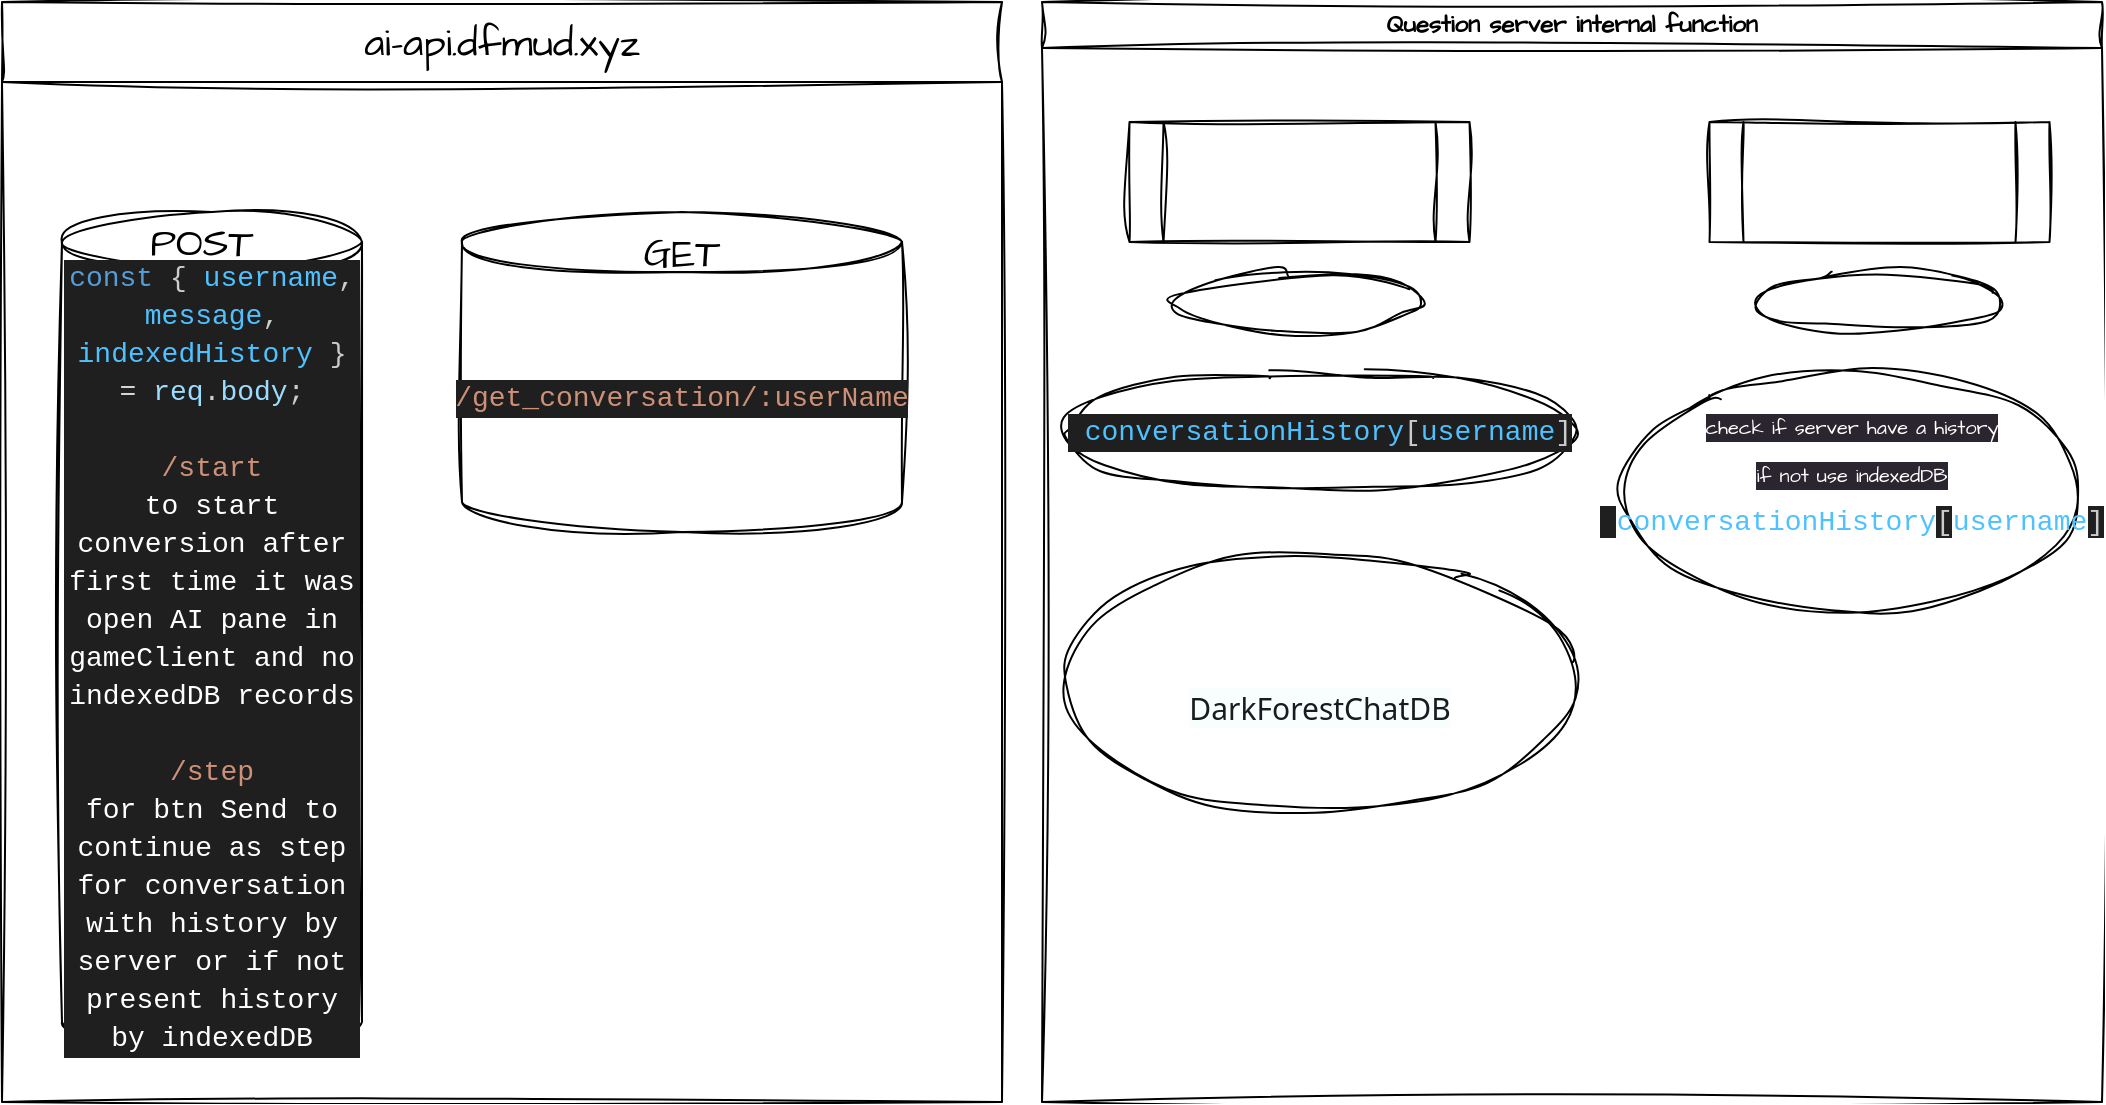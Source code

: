 <mxfile>
    <diagram id="I_Nh945jFZqHrDU1lVzi" name="Overview">
        <mxGraphModel dx="1266" dy="622" grid="1" gridSize="10" guides="1" tooltips="1" connect="1" arrows="1" fold="1" page="1" pageScale="1" pageWidth="1100" pageHeight="850" math="0" shadow="0">
            <root>
                <mxCell id="0"/>
                <mxCell id="1" parent="0"/>
                <mxCell id="14" value="" style="group" parent="1" vertex="1" connectable="0">
                    <mxGeometry x="50" y="395" width="150" height="420" as="geometry"/>
                </mxCell>
                <mxCell id="12" value="&lt;div style=&quot;background-color: rgb(31, 31, 31); font-family: Consolas, &amp;quot;Courier New&amp;quot;, monospace; font-size: 14px; line-height: 19px;&quot;&gt;&lt;div style=&quot;color: rgb(204, 204, 204); line-height: 19px;&quot;&gt;&lt;span style=&quot;color: #569cd6;&quot;&gt;const&lt;/span&gt; { &lt;span style=&quot;color: #4fc1ff;&quot;&gt;username&lt;/span&gt;, &lt;span style=&quot;color: #4fc1ff;&quot;&gt;message&lt;/span&gt;,&lt;/div&gt;&lt;div style=&quot;color: rgb(204, 204, 204); line-height: 19px;&quot;&gt;&lt;span style=&quot;color: rgb(79, 193, 255);&quot;&gt;indexedHistory&amp;nbsp;&lt;/span&gt;} &lt;span style=&quot;color: rgb(212, 212, 212);&quot;&gt;=&lt;/span&gt; &lt;span style=&quot;color: rgb(156, 220, 254);&quot;&gt;req&lt;/span&gt;.&lt;span style=&quot;color: rgb(156, 220, 254);&quot;&gt;body&lt;/span&gt;;&lt;/div&gt;&lt;font color=&quot;#ce9178&quot;&gt;&lt;br&gt;/start&lt;/font&gt;&lt;br&gt;&lt;font color=&quot;#ffffff&quot;&gt;to start conversion after first time it was open AI pane in gameClient and no indexedDB records&lt;/font&gt;&lt;/div&gt;&lt;div style=&quot;background-color: rgb(31, 31, 31); font-family: Consolas, &amp;quot;Courier New&amp;quot;, monospace; font-size: 14px; line-height: 19px;&quot;&gt;&lt;font color=&quot;#ffffff&quot;&gt;&lt;br&gt;&lt;/font&gt;&lt;/div&gt;&lt;div style=&quot;background-color: rgb(31, 31, 31); font-family: Consolas, &amp;quot;Courier New&amp;quot;, monospace; font-size: 14px; line-height: 19px;&quot;&gt;&lt;div style=&quot;line-height: 19px;&quot;&gt;&lt;font color=&quot;#ce9178&quot;&gt;/step&lt;/font&gt;&lt;br&gt;&lt;font color=&quot;#ffffff&quot;&gt;for btn Send to continue as step for conversation with history by server or if not present history by indexedDB&lt;/font&gt;&lt;/div&gt;&lt;/div&gt;" style="shape=cylinder3;whiteSpace=wrap;html=1;boundedLbl=1;backgroundOutline=1;size=15;sketch=1;hachureGap=4;jiggle=2;curveFitting=1;fontFamily=Architects Daughter;fontSource=https%3A%2F%2Ffonts.googleapis.com%2Fcss%3Ffamily%3DArchitects%2BDaughter;fontSize=20;" parent="14" vertex="1">
                    <mxGeometry width="150" height="420" as="geometry"/>
                </mxCell>
                <mxCell id="13" value="POST" style="text;html=1;strokeColor=none;fillColor=none;align=center;verticalAlign=middle;whiteSpace=wrap;rounded=0;sketch=1;hachureGap=4;jiggle=2;curveFitting=1;fontFamily=Architects Daughter;fontSource=https%3A%2F%2Ffonts.googleapis.com%2Fcss%3Ffamily%3DArchitects%2BDaughter;fontSize=20;" parent="14" vertex="1">
                    <mxGeometry x="40" width="60" height="30" as="geometry"/>
                </mxCell>
                <mxCell id="31" value="&lt;span style=&quot;font-size: 20px; font-weight: 400;&quot;&gt;ai-api.dfmud.xyz&lt;/span&gt;" style="swimlane;whiteSpace=wrap;html=1;sketch=1;hachureGap=4;jiggle=2;curveFitting=1;fontFamily=Architects Daughter;fontSource=https%3A%2F%2Ffonts.googleapis.com%2Fcss%3Ffamily%3DArchitects%2BDaughter;fontSize=12;startSize=40;" parent="1" vertex="1">
                    <mxGeometry x="20" y="290" width="500" height="550" as="geometry"/>
                </mxCell>
                <mxCell id="16" value="" style="group" parent="31" vertex="1" connectable="0">
                    <mxGeometry x="230" y="105" width="220" height="160" as="geometry"/>
                </mxCell>
                <mxCell id="32" value="" style="group" parent="16" vertex="1" connectable="0">
                    <mxGeometry width="220" height="160" as="geometry"/>
                </mxCell>
                <mxCell id="17" value="&lt;div style=&quot;color: rgb(204, 204, 204); background-color: rgb(31, 31, 31); font-family: Consolas, &amp;quot;Courier New&amp;quot;, monospace; font-size: 14px; line-height: 19px;&quot;&gt;&lt;span style=&quot;color: #ce9178;&quot;&gt;/get_conversation/:userName&lt;/span&gt;&lt;/div&gt;" style="shape=cylinder3;whiteSpace=wrap;html=1;boundedLbl=1;backgroundOutline=1;size=15;sketch=1;hachureGap=4;jiggle=2;curveFitting=1;fontFamily=Architects Daughter;fontSource=https%3A%2F%2Ffonts.googleapis.com%2Fcss%3Ffamily%3DArchitects%2BDaughter;fontSize=20;" parent="32" vertex="1">
                    <mxGeometry width="220" height="160" as="geometry"/>
                </mxCell>
                <mxCell id="18" value="GET" style="text;html=1;strokeColor=none;fillColor=none;align=center;verticalAlign=middle;whiteSpace=wrap;rounded=0;sketch=1;hachureGap=4;jiggle=2;curveFitting=1;fontFamily=Architects Daughter;fontSource=https%3A%2F%2Ffonts.googleapis.com%2Fcss%3Ffamily%3DArchitects%2BDaughter;fontSize=20;" parent="32" vertex="1">
                    <mxGeometry x="62.857" y="10" width="94.286" height="20" as="geometry"/>
                </mxCell>
                <mxCell id="34" value="Question server internal function" style="swimlane;whiteSpace=wrap;html=1;sketch=1;hachureGap=4;jiggle=2;curveFitting=1;fontFamily=Architects Daughter;fontSource=https%3A%2F%2Ffonts.googleapis.com%2Fcss%3Ffamily%3DArchitects%2BDaughter;fontSize=12;" parent="1" vertex="1">
                    <mxGeometry x="540" y="290" width="530" height="550" as="geometry"/>
                </mxCell>
                <mxCell id="28" value="&lt;span style=&quot;color: rgb(255, 255, 255);&quot;&gt;&lt;font style=&quot;font-size: 12px;&quot;&gt;Send btn&lt;/font&gt;&lt;/span&gt;" style="shape=process;whiteSpace=wrap;html=1;backgroundOutline=1;sketch=1;hachureGap=4;jiggle=2;curveFitting=1;fontFamily=Architects Daughter;fontSource=https%3A%2F%2Ffonts.googleapis.com%2Fcss%3Ffamily%3DArchitects%2BDaughter;fontSize=12;" parent="34" vertex="1">
                    <mxGeometry x="333.75" y="60" width="170" height="60" as="geometry"/>
                </mxCell>
                <mxCell id="29" value="&lt;font style=&quot;font-size: 12px;&quot;&gt;/step&lt;/font&gt;" style="ellipse;whiteSpace=wrap;html=1;sketch=1;hachureGap=4;jiggle=2;curveFitting=1;fontFamily=Architects Daughter;fontSource=https%3A%2F%2Ffonts.googleapis.com%2Fcss%3Ffamily%3DArchitects%2BDaughter;fontSize=20;fontColor=#FFFFFF;" parent="34" vertex="1">
                    <mxGeometry x="356.25" y="135" width="125" height="30" as="geometry"/>
                </mxCell>
                <mxCell id="30" value="&lt;span style=&quot;font-size: 10px; background-color: rgb(42, 37, 47);&quot;&gt;check if server have a history &lt;br&gt;if not use indexedDB&lt;br&gt;&lt;/span&gt;&lt;span style=&quot;background-color: rgb(31, 31, 31); color: rgb(204, 204, 204); font-family: Consolas, &amp;quot;Courier New&amp;quot;, monospace; font-size: 14px;&quot;&gt;&amp;nbsp;&lt;/span&gt;&lt;span style=&quot;font-family: Consolas, &amp;quot;Courier New&amp;quot;, monospace; font-size: 14px; color: rgb(79, 193, 255);&quot;&gt;conversationHistory&lt;/span&gt;&lt;span style=&quot;background-color: rgb(31, 31, 31); color: rgb(204, 204, 204); font-family: Consolas, &amp;quot;Courier New&amp;quot;, monospace; font-size: 14px;&quot;&gt;[&lt;/span&gt;&lt;span style=&quot;font-family: Consolas, &amp;quot;Courier New&amp;quot;, monospace; font-size: 14px; color: rgb(79, 193, 255);&quot;&gt;username&lt;/span&gt;&lt;span style=&quot;background-color: rgb(31, 31, 31); color: rgb(204, 204, 204); font-family: Consolas, &amp;quot;Courier New&amp;quot;, monospace; font-size: 14px;&quot;&gt;]&lt;/span&gt;&lt;br&gt;&lt;font style=&quot;font-size: 10px;&quot;&gt;&lt;br&gt;&lt;/font&gt;" style="ellipse;whiteSpace=wrap;html=1;sketch=1;hachureGap=4;jiggle=2;curveFitting=1;fontFamily=Architects Daughter;fontSource=https%3A%2F%2Ffonts.googleapis.com%2Fcss%3Ffamily%3DArchitects%2BDaughter;fontSize=20;fontColor=#FFFFFF;" parent="34" vertex="1">
                    <mxGeometry x="290" y="185" width="230" height="120" as="geometry"/>
                </mxCell>
                <mxCell id="20" value="&lt;font style=&quot;font-size: 12px;&quot;&gt;/start&lt;/font&gt;" style="ellipse;whiteSpace=wrap;html=1;sketch=1;hachureGap=4;jiggle=2;curveFitting=1;fontFamily=Architects Daughter;fontSource=https%3A%2F%2Ffonts.googleapis.com%2Fcss%3Ffamily%3DArchitects%2BDaughter;fontSize=20;fontColor=#FFFFFF;" parent="34" vertex="1">
                    <mxGeometry x="66.25" y="135" width="125" height="30" as="geometry"/>
                </mxCell>
                <mxCell id="27" value="&lt;span style=&quot;color: rgb(255, 255, 255);&quot;&gt;First time client open&lt;/span&gt;" style="shape=process;whiteSpace=wrap;html=1;backgroundOutline=1;sketch=1;hachureGap=4;jiggle=2;curveFitting=1;fontFamily=Architects Daughter;fontSource=https%3A%2F%2Ffonts.googleapis.com%2Fcss%3Ffamily%3DArchitects%2BDaughter;fontSize=12;" parent="34" vertex="1">
                    <mxGeometry x="43.75" y="60" width="170" height="60" as="geometry"/>
                </mxCell>
                <mxCell id="26" value="&lt;font style=&quot;font-size: 10px;&quot;&gt;create server history:&lt;br&gt;&lt;div style=&quot;color: rgb(204, 204, 204); background-color: rgb(31, 31, 31); font-family: Consolas, &amp;quot;Courier New&amp;quot;, monospace; font-size: 14px; line-height: 19px;&quot;&gt;&amp;nbsp;&lt;span style=&quot;color: #4fc1ff;&quot;&gt;conversationHistory&lt;/span&gt;[&lt;span style=&quot;color: #4fc1ff;&quot;&gt;username&lt;/span&gt;]&lt;/div&gt;&lt;br&gt;&lt;/font&gt;" style="ellipse;whiteSpace=wrap;html=1;sketch=1;hachureGap=4;jiggle=2;curveFitting=1;fontFamily=Architects Daughter;fontSource=https%3A%2F%2Ffonts.googleapis.com%2Fcss%3Ffamily%3DArchitects%2BDaughter;fontSize=20;fontColor=#FFFFFF;" parent="34" vertex="1">
                    <mxGeometry x="10" y="185" width="257.5" height="60" as="geometry"/>
                </mxCell>
                <mxCell id="21" value="&lt;font style=&quot;font-size: 10px;&quot;&gt;create IndexeDB history on client side:&lt;br&gt;Q + A history&lt;br&gt;&lt;span style=&quot;color: rgb(23, 29, 30); font-family: system-ui, sans-serif; font-size: 15px; text-align: start; background-color: rgb(248, 253, 254);&quot;&gt;DarkForestChatDB&lt;/span&gt;&lt;br&gt;&lt;br&gt;&lt;/font&gt;" style="ellipse;whiteSpace=wrap;html=1;sketch=1;hachureGap=4;jiggle=2;curveFitting=1;fontFamily=Architects Daughter;fontSource=https%3A%2F%2Ffonts.googleapis.com%2Fcss%3Ffamily%3DArchitects%2BDaughter;fontSize=20;fontColor=#FFFFFF;" parent="34" vertex="1">
                    <mxGeometry x="10" y="275" width="257.5" height="130" as="geometry"/>
                </mxCell>
            </root>
        </mxGraphModel>
    </diagram>
    <diagram id="QB_IUegbNMJRvbF7fwN2" name="Character">
        <mxGraphModel dx="1284" dy="889" grid="1" gridSize="10" guides="1" tooltips="1" connect="1" arrows="1" fold="1" page="1" pageScale="1" pageWidth="1100" pageHeight="850" math="0" shadow="0">
            <root>
                <mxCell id="0"/>
                <mxCell id="1" parent="0"/>
                <mxCell id="EvUNVlSniFu8_-1CGse0-1" value="&lt;font style=&quot;font-size: 20px;&quot;&gt;Character design &amp;amp; Question without bad words&lt;/font&gt;" style="swimlane;whiteSpace=wrap;html=1;sketch=1;hachureGap=4;jiggle=2;curveFitting=1;fontFamily=Architects Daughter;fontSource=https%3A%2F%2Ffonts.googleapis.com%2Fcss%3Ffamily%3DArchitects%2BDaughter;fontSize=12;startSize=60;" parent="1" vertex="1">
                    <mxGeometry x="20" y="50" width="540" height="760" as="geometry"/>
                </mxCell>
                <mxCell id="EvUNVlSniFu8_-1CGse0-2" value="aiBotCharacter.ts" style="shape=process;whiteSpace=wrap;html=1;backgroundOutline=1;sketch=1;hachureGap=4;jiggle=2;curveFitting=1;fontFamily=Architects Daughter;fontSource=https%3A%2F%2Ffonts.googleapis.com%2Fcss%3Ffamily%3DArchitects%2BDaughter;fontSize=20;" parent="EvUNVlSniFu8_-1CGse0-1" vertex="1">
                    <mxGeometry x="170" y="210" width="230" height="60" as="geometry"/>
                </mxCell>
                <mxCell id="EvUNVlSniFu8_-1CGse0-3" value="Main prompt :" style="text;html=1;strokeColor=none;fillColor=none;align=center;verticalAlign=middle;whiteSpace=wrap;rounded=0;sketch=1;hachureGap=4;jiggle=2;curveFitting=1;fontFamily=Architects Daughter;fontSource=https%3A%2F%2Ffonts.googleapis.com%2Fcss%3Ffamily%3DArchitects%2BDaughter;fontSize=20;" parent="EvUNVlSniFu8_-1CGse0-1" vertex="1">
                    <mxGeometry x="60" y="90" width="130" height="30" as="geometry"/>
                </mxCell>
                <mxCell id="EvUNVlSniFu8_-1CGse0-4" value="Context &amp;amp;&lt;br&gt;Rules" style="ellipse;shape=cloud;whiteSpace=wrap;html=1;sketch=1;hachureGap=4;jiggle=2;curveFitting=1;fontFamily=Architects Daughter;fontSource=https%3A%2F%2Ffonts.googleapis.com%2Fcss%3Ffamily%3DArchitects%2BDaughter;fontSize=20;" parent="EvUNVlSniFu8_-1CGse0-1" vertex="1">
                    <mxGeometry x="350" y="150" width="190" height="80" as="geometry"/>
                </mxCell>
                <mxCell id="EvUNVlSniFu8_-1CGse0-5" value="aiBookText.js" style="shape=process;whiteSpace=wrap;html=1;backgroundOutline=1;sketch=1;hachureGap=4;jiggle=2;curveFitting=1;fontFamily=Architects Daughter;fontSource=https%3A%2F%2Ffonts.googleapis.com%2Fcss%3Ffamily%3DArchitects%2BDaughter;fontSize=20;" parent="EvUNVlSniFu8_-1CGse0-1" vertex="1">
                    <mxGeometry x="300" y="345" width="230" height="60" as="geometry"/>
                </mxCell>
                <mxCell id="EvUNVlSniFu8_-1CGse0-6" value="&lt;div style=&quot;color: rgb(204, 204, 204); font-family: Consolas, &amp;quot;Courier New&amp;quot;, monospace; font-size: 14px; line-height: 19px;&quot;&gt;&lt;span style=&quot;color: rgb(240, 240, 240); font-family: &amp;quot;Architects Daughter&amp;quot;; font-size: 20px;&quot;&gt;aiChatGameconfig.ts&lt;/span&gt;&lt;br&gt;&lt;/div&gt;" style="shape=process;whiteSpace=wrap;html=1;backgroundOutline=1;sketch=1;hachureGap=4;jiggle=2;curveFitting=1;fontFamily=Architects Daughter;fontSource=https%3A%2F%2Ffonts.googleapis.com%2Fcss%3Ffamily%3DArchitects%2BDaughter;fontSize=20;" parent="EvUNVlSniFu8_-1CGse0-1" vertex="1">
                    <mxGeometry x="20" y="340" width="250" height="60" as="geometry"/>
                </mxCell>
                <mxCell id="EvUNVlSniFu8_-1CGse0-7" value="" style="shape=flexArrow;endArrow=classic;html=1;sketch=1;hachureGap=4;jiggle=2;curveFitting=1;fontFamily=Architects Daughter;fontSource=https%3A%2F%2Ffonts.googleapis.com%2Fcss%3Ffamily%3DArchitects%2BDaughter;fontSize=20;" parent="EvUNVlSniFu8_-1CGse0-1" edge="1">
                    <mxGeometry width="50" height="50" relative="1" as="geometry">
                        <mxPoint x="180" y="330" as="sourcePoint"/>
                        <mxPoint x="230" y="280" as="targetPoint"/>
                    </mxGeometry>
                </mxCell>
                <mxCell id="EvUNVlSniFu8_-1CGse0-8" value="" style="shape=flexArrow;endArrow=classic;html=1;sketch=1;hachureGap=4;jiggle=2;curveFitting=1;fontFamily=Architects Daughter;fontSource=https%3A%2F%2Ffonts.googleapis.com%2Fcss%3Ffamily%3DArchitects%2BDaughter;fontSize=20;" parent="EvUNVlSniFu8_-1CGse0-1" edge="1">
                    <mxGeometry width="50" height="50" relative="1" as="geometry">
                        <mxPoint x="370" y="330" as="sourcePoint"/>
                        <mxPoint x="340" y="280" as="targetPoint"/>
                    </mxGeometry>
                </mxCell>
                <mxCell id="EvUNVlSniFu8_-1CGse0-9" value="User question :" style="text;html=1;strokeColor=none;fillColor=none;align=center;verticalAlign=middle;whiteSpace=wrap;rounded=0;sketch=1;hachureGap=4;jiggle=2;curveFitting=1;fontFamily=Architects Daughter;fontSource=https%3A%2F%2Ffonts.googleapis.com%2Fcss%3Ffamily%3DArchitects%2BDaughter;fontSize=20;" parent="EvUNVlSniFu8_-1CGse0-1" vertex="1">
                    <mxGeometry x="60" y="440" width="150" height="30" as="geometry"/>
                </mxCell>
                <mxCell id="EvUNVlSniFu8_-1CGse0-10" value="&lt;div style=&quot;color: rgb(204, 204, 204); font-family: Consolas, &amp;quot;Courier New&amp;quot;, monospace; font-size: 14px; line-height: 19px;&quot;&gt;&lt;div style=&quot;line-height: 19px;&quot;&gt;&lt;span style=&quot;color: rgb(197, 134, 192);&quot;&gt;import&lt;/span&gt; { &lt;span style=&quot;color: rgb(156, 220, 254);&quot;&gt;Filter&lt;/span&gt; } &lt;span style=&quot;color: rgb(197, 134, 192);&quot;&gt;from&lt;/span&gt; &lt;span style=&quot;color: rgb(206, 145, 120);&quot;&gt;&quot;bad-words&quot;&lt;/span&gt;;&lt;/div&gt;&lt;/div&gt;" style="shape=process;whiteSpace=wrap;html=1;backgroundOutline=1;sketch=1;hachureGap=4;jiggle=2;curveFitting=1;fontFamily=Architects Daughter;fontSource=https%3A%2F%2Ffonts.googleapis.com%2Fcss%3Ffamily%3DArchitects%2BDaughter;fontSize=20;" parent="EvUNVlSniFu8_-1CGse0-1" vertex="1">
                    <mxGeometry x="170" y="480" width="230" height="60" as="geometry"/>
                </mxCell>
                <mxCell id="EvUNVlSniFu8_-1CGse0-11" value="bad words are as &lt;br&gt;*****" style="ellipse;shape=cloud;whiteSpace=wrap;html=1;sketch=1;hachureGap=4;jiggle=2;curveFitting=1;fontFamily=Architects Daughter;fontSource=https%3A%2F%2Ffonts.googleapis.com%2Fcss%3Ffamily%3DArchitects%2BDaughter;fontSize=20;" parent="EvUNVlSniFu8_-1CGse0-1" vertex="1">
                    <mxGeometry x="150" y="560" width="270" height="100" as="geometry"/>
                </mxCell>
                <mxCell id="xhGs89iNdzTaDhxaIZ-E-1" value="&lt;span style=&quot;font-size: 20px; font-weight: 400;&quot;&gt;aiChatGameconfig.ts&lt;/span&gt;" style="swimlane;whiteSpace=wrap;html=1;sketch=1;hachureGap=4;jiggle=2;curveFitting=1;fontFamily=Architects Daughter;fontSource=https%3A%2F%2Ffonts.googleapis.com%2Fcss%3Ffamily%3DArchitects%2BDaughter;fontSize=16;startSize=60;" parent="1" vertex="1">
                    <mxGeometry x="590" y="50" width="480" height="760" as="geometry"/>
                </mxCell>
                <mxCell id="xhGs89iNdzTaDhxaIZ-E-3" value="Hints for game play" style="shape=parallelogram;perimeter=parallelogramPerimeter;whiteSpace=wrap;html=1;fixedSize=1;sketch=1;hachureGap=4;jiggle=2;curveFitting=1;fontFamily=Architects Daughter;fontSource=https%3A%2F%2Ffonts.googleapis.com%2Fcss%3Ffamily%3DArchitects%2BDaughter;fontSize=16;" parent="xhGs89iNdzTaDhxaIZ-E-1" vertex="1">
                    <mxGeometry x="70" y="220" width="270" height="50" as="geometry"/>
                </mxCell>
                <mxCell id="xhGs89iNdzTaDhxaIZ-E-4" value="Round rules and rewards desc.&amp;nbsp;" style="shape=parallelogram;perimeter=parallelogramPerimeter;whiteSpace=wrap;html=1;fixedSize=1;sketch=1;hachureGap=4;jiggle=2;curveFitting=1;fontFamily=Architects Daughter;fontSource=https%3A%2F%2Ffonts.googleapis.com%2Fcss%3Ffamily%3DArchitects%2BDaughter;fontSize=16;" parent="xhGs89iNdzTaDhxaIZ-E-1" vertex="1">
                    <mxGeometry x="70" y="560" width="270" height="50" as="geometry"/>
                </mxCell>
                <mxCell id="xhGs89iNdzTaDhxaIZ-E-5" value="Contract functions desciption" style="shape=parallelogram;perimeter=parallelogramPerimeter;whiteSpace=wrap;html=1;fixedSize=1;sketch=1;hachureGap=4;jiggle=2;curveFitting=1;fontFamily=Architects Daughter;fontSource=https%3A%2F%2Ffonts.googleapis.com%2Fcss%3Ffamily%3DArchitects%2BDaughter;fontSize=16;" parent="xhGs89iNdzTaDhxaIZ-E-1" vertex="1">
                    <mxGeometry x="70" y="490" width="270" height="50" as="geometry"/>
                </mxCell>
                <mxCell id="xhGs89iNdzTaDhxaIZ-E-6" value="Hotkey description" style="shape=parallelogram;perimeter=parallelogramPerimeter;whiteSpace=wrap;html=1;fixedSize=1;sketch=1;hachureGap=4;jiggle=2;curveFitting=1;fontFamily=Architects Daughter;fontSource=https%3A%2F%2Ffonts.googleapis.com%2Fcss%3Ffamily%3DArchitects%2BDaughter;fontSize=16;" parent="xhGs89iNdzTaDhxaIZ-E-1" vertex="1">
                    <mxGeometry x="80" y="420" width="270" height="50" as="geometry"/>
                </mxCell>
                <mxCell id="xhGs89iNdzTaDhxaIZ-E-7" value="Guild system description" style="shape=parallelogram;perimeter=parallelogramPerimeter;whiteSpace=wrap;html=1;fixedSize=1;sketch=1;hachureGap=4;jiggle=2;curveFitting=1;fontFamily=Architects Daughter;fontSource=https%3A%2F%2Ffonts.googleapis.com%2Fcss%3Ffamily%3DArchitects%2BDaughter;fontSize=16;" parent="xhGs89iNdzTaDhxaIZ-E-1" vertex="1">
                    <mxGeometry x="80" y="350" width="270" height="50" as="geometry"/>
                </mxCell>
                <mxCell id="xhGs89iNdzTaDhxaIZ-E-8" value="Artifacts description" style="shape=parallelogram;perimeter=parallelogramPerimeter;whiteSpace=wrap;html=1;fixedSize=1;sketch=1;hachureGap=4;jiggle=2;curveFitting=1;fontFamily=Architects Daughter;fontSource=https%3A%2F%2Ffonts.googleapis.com%2Fcss%3Ffamily%3DArchitects%2BDaughter;fontSize=16;" parent="xhGs89iNdzTaDhxaIZ-E-1" vertex="1">
                    <mxGeometry x="70" y="290" width="270" height="50" as="geometry"/>
                </mxCell>
                <mxCell id="gNHW_uNEcCCHQhTMy8h0-1" value="Game config - Biomes , Space objects , Lvls , Radius,&amp;nbsp;" style="shape=parallelogram;perimeter=parallelogramPerimeter;whiteSpace=wrap;html=1;fixedSize=1;sketch=1;hachureGap=4;jiggle=2;curveFitting=1;fontFamily=Architects Daughter;fontSource=https%3A%2F%2Ffonts.googleapis.com%2Fcss%3Ffamily%3DArchitects%2BDaughter;fontSize=16;" vertex="1" parent="xhGs89iNdzTaDhxaIZ-E-1">
                    <mxGeometry x="30" y="130" width="390" height="50" as="geometry"/>
                </mxCell>
            </root>
        </mxGraphModel>
    </diagram>
    <diagram id="-XhvLlsDGry5KzjnCuFx" name="Plan">
        <mxGraphModel dx="1284" dy="889" grid="1" gridSize="10" guides="1" tooltips="1" connect="1" arrows="1" fold="1" page="1" pageScale="1" pageWidth="1100" pageHeight="850" math="0" shadow="0">
            <root>
                <mxCell id="0"/>
                <mxCell id="1" parent="0"/>
                <mxCell id="gXUqtkadsMHrKR7bT8Ls-5" value="Features plan" style="swimlane;whiteSpace=wrap;html=1;sketch=1;hachureGap=4;jiggle=2;curveFitting=1;fontFamily=Architects Daughter;fontSource=https%3A%2F%2Ffonts.googleapis.com%2Fcss%3Ffamily%3DArchitects%2BDaughter;fontSize=16;startSize=60;" parent="1" vertex="1">
                    <mxGeometry x="30" y="20" width="1090" height="770" as="geometry"/>
                </mxCell>
                <mxCell id="gXUqtkadsMHrKR7bT8Ls-6" value="Read current state of game -&amp;nbsp;&lt;br&gt;a) inside body for Server API calls?&amp;nbsp;&lt;br&gt;b) MUD_Cli on Server side directly reading game contract state?&amp;nbsp; &amp;nbsp;" style="shape=process;whiteSpace=wrap;html=1;backgroundOutline=1;sketch=1;hachureGap=4;jiggle=2;curveFitting=1;fontFamily=Architects Daughter;fontSource=https%3A%2F%2Ffonts.googleapis.com%2Fcss%3Ffamily%3DArchitects%2BDaughter;fontSize=16;" parent="gXUqtkadsMHrKR7bT8Ls-5" vertex="1">
                    <mxGeometry x="100" y="90" width="620" height="90" as="geometry"/>
                </mxCell>
                <mxCell id="ZLEHKtb--ev5Rk2zHs7H-1" value="Create Client CALLS API for AI server answers -&amp;gt; client as executor = player burner wallet is already initialized" style="shape=process;whiteSpace=wrap;html=1;backgroundOutline=1;sketch=1;hachureGap=4;jiggle=2;curveFitting=1;fontFamily=Architects Daughter;fontSource=https%3A%2F%2Ffonts.googleapis.com%2Fcss%3Ffamily%3DArchitects%2BDaughter;fontSize=16;" parent="gXUqtkadsMHrKR7bT8Ls-5" vertex="1">
                    <mxGeometry x="110" y="220" width="570" height="60" as="geometry"/>
                </mxCell>
                <mxCell id="ZLEHKtb--ev5Rk2zHs7H-2" value="Client &amp;lt;&amp;gt; AI server API" style="swimlane;fontStyle=0;childLayout=stackLayout;horizontal=1;startSize=30;horizontalStack=0;resizeParent=1;resizeParentMax=0;resizeLast=0;collapsible=1;marginBottom=0;whiteSpace=wrap;html=1;sketch=1;hachureGap=4;jiggle=2;curveFitting=1;fontFamily=Architects Daughter;fontSource=https%3A%2F%2Ffonts.googleapis.com%2Fcss%3Ffamily%3DArchitects%2BDaughter;fontSize=16;" parent="gXUqtkadsMHrKR7bT8Ls-5" vertex="1">
                    <mxGeometry x="100" y="390" width="600" height="120" as="geometry"/>
                </mxCell>
                <mxCell id="ZLEHKtb--ev5Rk2zHs7H-3" value="split Questions and answers to user content and client content" style="text;strokeColor=none;fillColor=none;align=left;verticalAlign=middle;spacingLeft=4;spacingRight=4;overflow=hidden;points=[[0,0.5],[1,0.5]];portConstraint=eastwest;rotatable=0;whiteSpace=wrap;html=1;fontSize=16;sketch=1;hachureGap=4;jiggle=2;curveFitting=1;fontFamily=Architects Daughter;fontSource=https%3A%2F%2Ffonts.googleapis.com%2Fcss%3Ffamily%3DArchitects%2BDaughter;" parent="ZLEHKtb--ev5Rk2zHs7H-2" vertex="1">
                    <mxGeometry y="30" width="600" height="30" as="geometry"/>
                </mxCell>
                <mxCell id="ZLEHKtb--ev5Rk2zHs7H-4" value="only user content to indexedDB chat history records" style="text;strokeColor=none;fillColor=none;align=left;verticalAlign=middle;spacingLeft=4;spacingRight=4;overflow=hidden;points=[[0,0.5],[1,0.5]];portConstraint=eastwest;rotatable=0;whiteSpace=wrap;html=1;fontSize=16;sketch=1;hachureGap=4;jiggle=2;curveFitting=1;fontFamily=Architects Daughter;fontSource=https%3A%2F%2Ffonts.googleapis.com%2Fcss%3Ffamily%3DArchitects%2BDaughter;" parent="ZLEHKtb--ev5Rk2zHs7H-2" vertex="1">
                    <mxGeometry y="60" width="600" height="30" as="geometry"/>
                </mxCell>
                <mxCell id="ZLEHKtb--ev5Rk2zHs7H-7" value="client content hiden for user -&amp;gt; call(function name , args)&amp;nbsp;" style="text;strokeColor=none;fillColor=none;align=left;verticalAlign=middle;spacingLeft=4;spacingRight=4;overflow=hidden;points=[[0,0.5],[1,0.5]];portConstraint=eastwest;rotatable=0;whiteSpace=wrap;html=1;fontSize=16;sketch=1;hachureGap=4;jiggle=2;curveFitting=1;fontFamily=Architects Daughter;fontSource=https%3A%2F%2Ffonts.googleapis.com%2Fcss%3Ffamily%3DArchitects%2BDaughter;" parent="ZLEHKtb--ev5Rk2zHs7H-2" vertex="1">
                    <mxGeometry y="90" width="600" height="30" as="geometry"/>
                </mxCell>
                <mxCell id="T4612C0PbJwl8FilUOcV-1" value="&lt;font style=&quot;font-size: 12px;&quot;&gt;Client will filter answers and if &quot;call fc.name(args)&quot;&lt;br&gt;found, then will call it a burner wallet.&amp;nbsp; &amp;nbsp;&lt;/font&gt;" style="ellipse;shape=cloud;whiteSpace=wrap;html=1;labelBackgroundColor=none;sketch=1;hachureGap=4;jiggle=2;curveFitting=1;fontFamily=Architects Daughter;fontSource=https%3A%2F%2Ffonts.googleapis.com%2Fcss%3Ffamily%3DArchitects%2BDaughter;fontSize=20;" vertex="1" parent="gXUqtkadsMHrKR7bT8Ls-5">
                    <mxGeometry x="680" y="210" width="350" height="130" as="geometry"/>
                </mxCell>
            </root>
        </mxGraphModel>
    </diagram>
    <diagram id="hEMCnRPW6aDd1q1sFLk8" name="MUD Agent">
        <mxGraphModel dx="514" dy="355" grid="1" gridSize="10" guides="1" tooltips="1" connect="1" arrows="1" fold="1" page="1" pageScale="1" pageWidth="1100" pageHeight="850" math="0" shadow="0">
            <root>
                <mxCell id="0"/>
                <mxCell id="1" parent="0"/>
                <mxCell id="fZ2A8K_cZwMeuRLsK3nR-2" value="&lt;font style=&quot;font-size: 20px;&quot;&gt;How write call for MUD Main contract&amp;nbsp;&lt;/font&gt;" style="swimlane;whiteSpace=wrap;html=1;sketch=1;hachureGap=4;jiggle=2;curveFitting=1;fontFamily=Architects Daughter;fontSource=https%3A%2F%2Ffonts.googleapis.com%2Fcss%3Ffamily%3DArchitects%2BDaughter;fontSize=20;startSize=50;" parent="1" vertex="1">
                    <mxGeometry x="620" y="60" width="430" height="510" as="geometry"/>
                </mxCell>
                <mxCell id="ljPVsQdIzf35ZIZvixmF-1" value="&lt;span style=&quot;font-size: 16px;&quot;&gt;how to give delegation to server?&amp;nbsp;&lt;/span&gt;" style="shape=process;whiteSpace=wrap;html=1;backgroundOutline=1;sketch=1;hachureGap=4;jiggle=2;curveFitting=1;fontFamily=Architects Daughter;fontSource=https%3A%2F%2Ffonts.googleapis.com%2Fcss%3Ffamily%3DArchitects%2BDaughter;fontSize=20;" parent="fZ2A8K_cZwMeuRLsK3nR-2" vertex="1">
                    <mxGeometry x="60" y="70" width="300" height="110" as="geometry"/>
                </mxCell>
                <mxCell id="ljPVsQdIzf35ZIZvixmF-2" value="&lt;span style=&quot;font-size: 16px;&quot;&gt;create a simple api for server to client and only at client will create it txs?&lt;/span&gt;" style="shape=process;whiteSpace=wrap;html=1;backgroundOutline=1;sketch=1;hachureGap=4;jiggle=2;curveFitting=1;fontFamily=Architects Daughter;fontSource=https%3A%2F%2Ffonts.googleapis.com%2Fcss%3Ffamily%3DArchitects%2BDaughter;fontSize=20;" parent="fZ2A8K_cZwMeuRLsK3nR-2" vertex="1">
                    <mxGeometry x="65" y="220" width="300" height="110" as="geometry"/>
                </mxCell>
                <mxCell id="fZ2A8K_cZwMeuRLsK3nR-3" value="&lt;font style=&quot;font-size: 20px;&quot;&gt;MUD - read current state&amp;nbsp;&lt;/font&gt;" style="swimlane;whiteSpace=wrap;html=1;sketch=1;hachureGap=4;jiggle=2;curveFitting=1;fontFamily=Architects Daughter;fontSource=https%3A%2F%2Ffonts.googleapis.com%2Fcss%3Ffamily%3DArchitects%2BDaughter;fontSize=20;startSize=50;" parent="1" vertex="1">
                    <mxGeometry x="70" y="60" width="420" height="510" as="geometry"/>
                </mxCell>
                <mxCell id="fZ2A8K_cZwMeuRLsK3nR-4" value="&lt;font style=&quot;font-size: 16px;&quot;&gt;MAIN contract address as part of game config&lt;/font&gt;" style="shape=process;whiteSpace=wrap;html=1;backgroundOutline=1;sketch=1;hachureGap=4;jiggle=2;curveFitting=1;fontFamily=Architects Daughter;fontSource=https%3A%2F%2Ffonts.googleapis.com%2Fcss%3Ffamily%3DArchitects%2BDaughter;fontSize=20;" parent="fZ2A8K_cZwMeuRLsK3nR-3" vertex="1">
                    <mxGeometry x="40" y="70" width="300" height="60" as="geometry"/>
                </mxCell>
                <mxCell id="fZ2A8K_cZwMeuRLsK3nR-5" value="&lt;font style=&quot;font-size: 16px;&quot;&gt;read current contract state&lt;/font&gt;" style="shape=process;whiteSpace=wrap;html=1;backgroundOutline=1;sketch=1;hachureGap=4;jiggle=2;curveFitting=1;fontFamily=Architects Daughter;fontSource=https%3A%2F%2Ffonts.googleapis.com%2Fcss%3Ffamily%3DArchitects%2BDaughter;fontSize=20;" parent="fZ2A8K_cZwMeuRLsK3nR-3" vertex="1">
                    <mxGeometry x="40" y="160" width="300" height="60" as="geometry"/>
                </mxCell>
                <mxCell id="fZ2A8K_cZwMeuRLsK3nR-7" value="&lt;font style=&quot;font-size: 16px;&quot;&gt;read current GameConfig state&lt;/font&gt;" style="shape=process;whiteSpace=wrap;html=1;backgroundOutline=1;sketch=1;hachureGap=4;jiggle=2;curveFitting=1;fontFamily=Architects Daughter;fontSource=https%3A%2F%2Ffonts.googleapis.com%2Fcss%3Ffamily%3DArchitects%2BDaughter;fontSize=20;" parent="fZ2A8K_cZwMeuRLsK3nR-3" vertex="1">
                    <mxGeometry x="40" y="250" width="320" height="60" as="geometry"/>
                </mxCell>
            </root>
        </mxGraphModel>
    </diagram>
</mxfile>